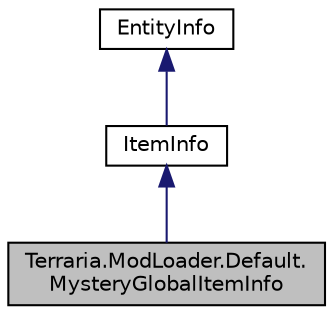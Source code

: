 digraph "Terraria.ModLoader.Default.MysteryGlobalItemInfo"
{
  edge [fontname="Helvetica",fontsize="10",labelfontname="Helvetica",labelfontsize="10"];
  node [fontname="Helvetica",fontsize="10",shape=record];
  Node0 [label="Terraria.ModLoader.Default.\lMysteryGlobalItemInfo",height=0.2,width=0.4,color="black", fillcolor="grey75", style="filled", fontcolor="black"];
  Node1 -> Node0 [dir="back",color="midnightblue",fontsize="10",style="solid",fontname="Helvetica"];
  Node1 [label="ItemInfo",height=0.2,width=0.4,color="black", fillcolor="white", style="filled",URL="$class_terraria_1_1_mod_loader_1_1_item_info.html",tooltip="This class serves as a way of adding custom info to Items. Every item will be instantiated with a lis..."];
  Node2 -> Node1 [dir="back",color="midnightblue",fontsize="10",style="solid",fontname="Helvetica"];
  Node2 [label="EntityInfo",height=0.2,width=0.4,color="black", fillcolor="white", style="filled",URL="$class_terraria_1_1_mod_loader_1_1_entity_info.html",tooltip="There are three classes called ItemInfo, ProjectileInfo, and NPCInfo. You can override any of these t..."];
}
